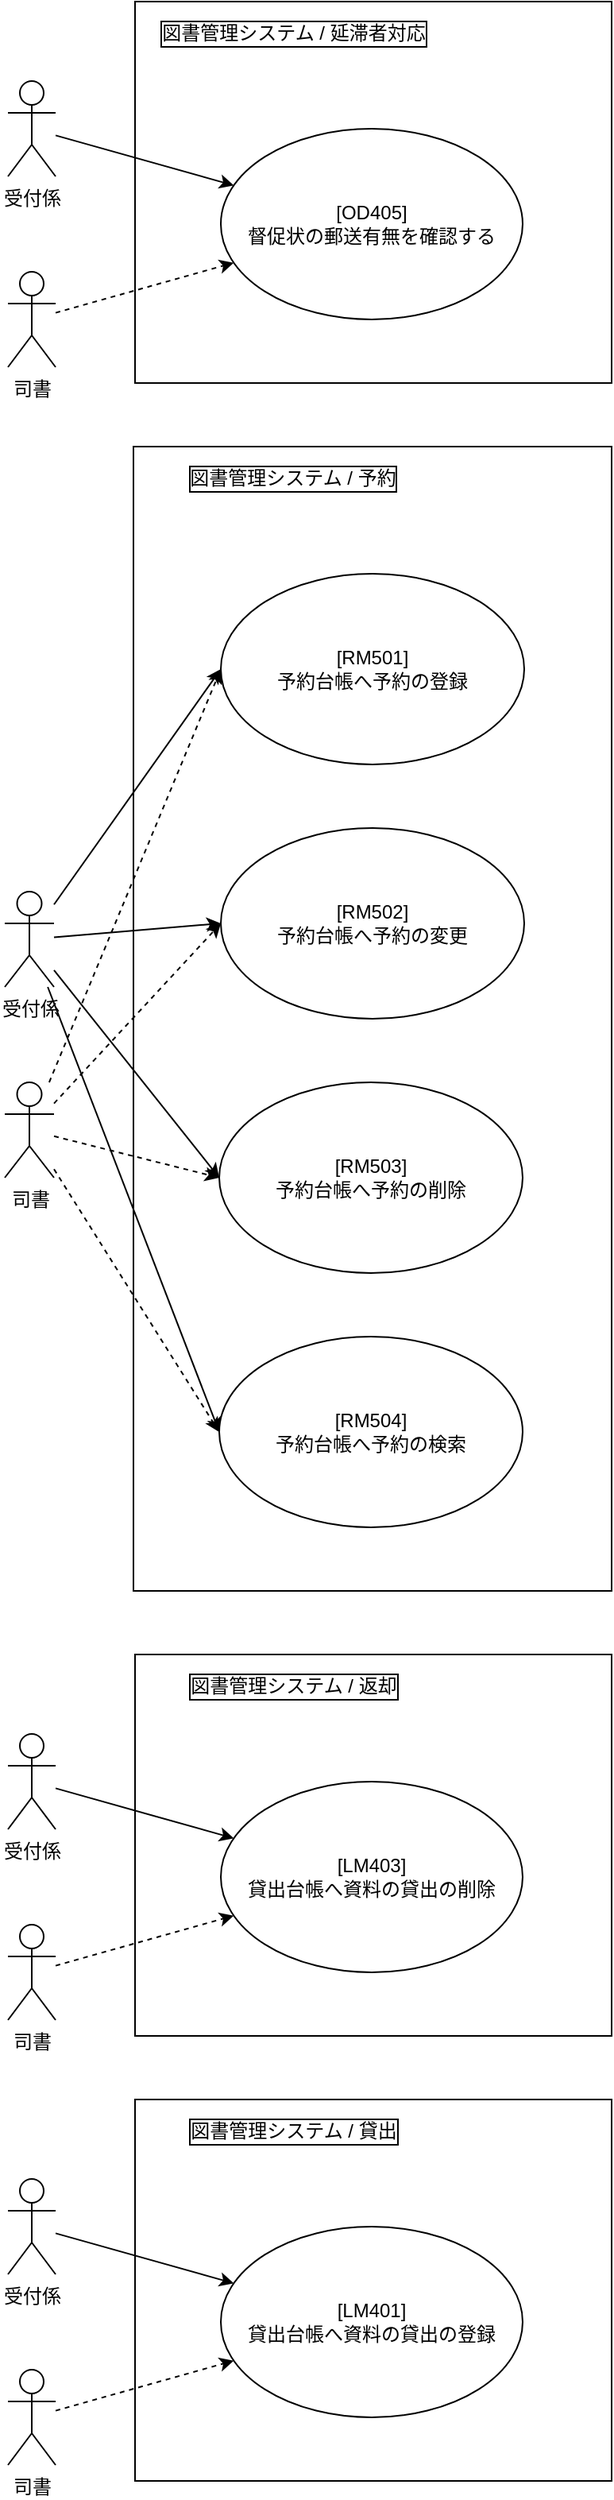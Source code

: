 <mxfile version="18.0.6" type="device"><diagram id="ZVQ6NfszrfMOxfFEIooL" name="ページ1"><mxGraphModel dx="1422" dy="762" grid="1" gridSize="10" guides="1" tooltips="1" connect="1" arrows="1" fold="1" page="1" pageScale="1" pageWidth="827" pageHeight="1169" math="0" shadow="0"><root><mxCell id="0"/><mxCell id="1" parent="0"/><mxCell id="-8oBQo9S-jJex8Zp89_5-1" value="" style="rounded=0;whiteSpace=wrap;html=1;fillColor=none;labelPosition=center;verticalLabelPosition=top;align=center;verticalAlign=bottom;" vertex="1" parent="1"><mxGeometry x="121" y="40" width="300" height="240" as="geometry"/></mxCell><mxCell id="-8oBQo9S-jJex8Zp89_5-7" style="rounded=0;orthogonalLoop=1;jettySize=auto;html=1;" edge="1" parent="1" source="-8oBQo9S-jJex8Zp89_5-2" target="-8oBQo9S-jJex8Zp89_5-6"><mxGeometry relative="1" as="geometry"/></mxCell><mxCell id="-8oBQo9S-jJex8Zp89_5-2" value="受付係" style="shape=umlActor;verticalLabelPosition=bottom;verticalAlign=top;html=1;outlineConnect=0;fillColor=none;" vertex="1" parent="1"><mxGeometry x="41" y="90" width="30" height="60" as="geometry"/></mxCell><mxCell id="-8oBQo9S-jJex8Zp89_5-8" style="edgeStyle=none;rounded=0;orthogonalLoop=1;jettySize=auto;html=1;dashed=1;" edge="1" parent="1" source="-8oBQo9S-jJex8Zp89_5-3" target="-8oBQo9S-jJex8Zp89_5-6"><mxGeometry relative="1" as="geometry"/></mxCell><mxCell id="-8oBQo9S-jJex8Zp89_5-3" value="司書" style="shape=umlActor;verticalLabelPosition=bottom;verticalAlign=top;html=1;outlineConnect=0;fillColor=none;" vertex="1" parent="1"><mxGeometry x="41" y="210" width="30" height="60" as="geometry"/></mxCell><mxCell id="-8oBQo9S-jJex8Zp89_5-5" value="図書管理システム / 延滞者対応" style="text;html=1;strokeColor=none;fillColor=none;align=center;verticalAlign=middle;whiteSpace=wrap;rounded=0;labelBorderColor=default;" vertex="1" parent="1"><mxGeometry x="121" y="40" width="200" height="40" as="geometry"/></mxCell><mxCell id="-8oBQo9S-jJex8Zp89_5-6" value="[OD405]&lt;br&gt;督促状の郵送有無を確認する" style="ellipse;whiteSpace=wrap;html=1;labelBorderColor=none;fillColor=none;" vertex="1" parent="1"><mxGeometry x="175" y="120" width="190" height="120" as="geometry"/></mxCell><mxCell id="-8oBQo9S-jJex8Zp89_5-9" value="" style="rounded=0;whiteSpace=wrap;html=1;fillColor=none;labelPosition=center;verticalLabelPosition=top;align=center;verticalAlign=bottom;" vertex="1" parent="1"><mxGeometry x="120" y="320" width="301" height="720" as="geometry"/></mxCell><mxCell id="-8oBQo9S-jJex8Zp89_5-10" style="rounded=0;orthogonalLoop=1;jettySize=auto;html=1;entryX=0;entryY=0.5;entryDx=0;entryDy=0;" edge="1" parent="1" source="-8oBQo9S-jJex8Zp89_5-11" target="-8oBQo9S-jJex8Zp89_5-15"><mxGeometry relative="1" as="geometry"/></mxCell><mxCell id="-8oBQo9S-jJex8Zp89_5-19" style="edgeStyle=none;rounded=0;orthogonalLoop=1;jettySize=auto;html=1;entryX=0;entryY=0.5;entryDx=0;entryDy=0;" edge="1" parent="1" source="-8oBQo9S-jJex8Zp89_5-11" target="-8oBQo9S-jJex8Zp89_5-16"><mxGeometry relative="1" as="geometry"/></mxCell><mxCell id="-8oBQo9S-jJex8Zp89_5-20" style="edgeStyle=none;rounded=0;orthogonalLoop=1;jettySize=auto;html=1;entryX=0;entryY=0.5;entryDx=0;entryDy=0;" edge="1" parent="1" source="-8oBQo9S-jJex8Zp89_5-11" target="-8oBQo9S-jJex8Zp89_5-17"><mxGeometry relative="1" as="geometry"/></mxCell><mxCell id="-8oBQo9S-jJex8Zp89_5-21" style="edgeStyle=none;rounded=0;orthogonalLoop=1;jettySize=auto;html=1;entryX=0;entryY=0.5;entryDx=0;entryDy=0;" edge="1" parent="1" source="-8oBQo9S-jJex8Zp89_5-11" target="-8oBQo9S-jJex8Zp89_5-18"><mxGeometry relative="1" as="geometry"/></mxCell><mxCell id="-8oBQo9S-jJex8Zp89_5-11" value="受付係" style="shape=umlActor;verticalLabelPosition=bottom;verticalAlign=top;html=1;outlineConnect=0;fillColor=none;" vertex="1" parent="1"><mxGeometry x="39" y="600" width="31" height="60" as="geometry"/></mxCell><mxCell id="-8oBQo9S-jJex8Zp89_5-12" style="edgeStyle=none;rounded=0;orthogonalLoop=1;jettySize=auto;html=1;entryX=0;entryY=0.5;entryDx=0;entryDy=0;dashed=1;" edge="1" parent="1" source="-8oBQo9S-jJex8Zp89_5-13" target="-8oBQo9S-jJex8Zp89_5-15"><mxGeometry relative="1" as="geometry"/></mxCell><mxCell id="-8oBQo9S-jJex8Zp89_5-22" style="edgeStyle=none;rounded=0;orthogonalLoop=1;jettySize=auto;html=1;entryX=0;entryY=0.5;entryDx=0;entryDy=0;dashed=1;" edge="1" parent="1" source="-8oBQo9S-jJex8Zp89_5-13" target="-8oBQo9S-jJex8Zp89_5-16"><mxGeometry relative="1" as="geometry"><mxPoint x="180" y="620" as="targetPoint"/></mxGeometry></mxCell><mxCell id="-8oBQo9S-jJex8Zp89_5-23" style="edgeStyle=none;rounded=0;orthogonalLoop=1;jettySize=auto;html=1;entryX=0;entryY=0.5;entryDx=0;entryDy=0;dashed=1;" edge="1" parent="1" source="-8oBQo9S-jJex8Zp89_5-13" target="-8oBQo9S-jJex8Zp89_5-17"><mxGeometry relative="1" as="geometry"/></mxCell><mxCell id="-8oBQo9S-jJex8Zp89_5-24" style="edgeStyle=none;rounded=0;orthogonalLoop=1;jettySize=auto;html=1;entryX=0;entryY=0.5;entryDx=0;entryDy=0;dashed=1;" edge="1" parent="1" source="-8oBQo9S-jJex8Zp89_5-13" target="-8oBQo9S-jJex8Zp89_5-18"><mxGeometry relative="1" as="geometry"/></mxCell><mxCell id="-8oBQo9S-jJex8Zp89_5-13" value="司書" style="shape=umlActor;verticalLabelPosition=bottom;verticalAlign=top;html=1;outlineConnect=0;fillColor=none;" vertex="1" parent="1"><mxGeometry x="39" y="720" width="31" height="60" as="geometry"/></mxCell><mxCell id="-8oBQo9S-jJex8Zp89_5-14" value="図書管理システム / 予約" style="text;html=1;strokeColor=none;fillColor=none;align=center;verticalAlign=middle;whiteSpace=wrap;rounded=0;labelBorderColor=default;" vertex="1" parent="1"><mxGeometry x="120" y="320" width="201" height="40" as="geometry"/></mxCell><mxCell id="-8oBQo9S-jJex8Zp89_5-15" value="[RM501]&lt;br&gt;予約台帳へ予約の登録" style="ellipse;whiteSpace=wrap;html=1;labelBorderColor=none;fillColor=none;" vertex="1" parent="1"><mxGeometry x="175" y="400" width="191" height="120" as="geometry"/></mxCell><mxCell id="-8oBQo9S-jJex8Zp89_5-16" value="[RM502]&lt;br&gt;予約台帳へ予約の変更" style="ellipse;whiteSpace=wrap;html=1;labelBorderColor=none;fillColor=none;" vertex="1" parent="1"><mxGeometry x="175" y="560" width="191" height="120" as="geometry"/></mxCell><mxCell id="-8oBQo9S-jJex8Zp89_5-17" value="[RM503]&lt;br&gt;予約台帳へ予約の削除" style="ellipse;whiteSpace=wrap;html=1;labelBorderColor=none;fillColor=none;" vertex="1" parent="1"><mxGeometry x="174" y="720" width="191" height="120" as="geometry"/></mxCell><mxCell id="-8oBQo9S-jJex8Zp89_5-18" value="[RM504]&lt;br&gt;予約台帳へ予約の検索" style="ellipse;whiteSpace=wrap;html=1;labelBorderColor=none;fillColor=none;" vertex="1" parent="1"><mxGeometry x="174" y="880" width="191" height="120" as="geometry"/></mxCell><mxCell id="-8oBQo9S-jJex8Zp89_5-33" value="" style="rounded=0;whiteSpace=wrap;html=1;fillColor=none;labelPosition=center;verticalLabelPosition=top;align=center;verticalAlign=bottom;" vertex="1" parent="1"><mxGeometry x="121" y="1080" width="300" height="240" as="geometry"/></mxCell><mxCell id="-8oBQo9S-jJex8Zp89_5-34" style="rounded=0;orthogonalLoop=1;jettySize=auto;html=1;" edge="1" parent="1" source="-8oBQo9S-jJex8Zp89_5-35" target="-8oBQo9S-jJex8Zp89_5-39"><mxGeometry relative="1" as="geometry"/></mxCell><mxCell id="-8oBQo9S-jJex8Zp89_5-35" value="受付係" style="shape=umlActor;verticalLabelPosition=bottom;verticalAlign=top;html=1;outlineConnect=0;fillColor=none;" vertex="1" parent="1"><mxGeometry x="41" y="1130" width="30" height="60" as="geometry"/></mxCell><mxCell id="-8oBQo9S-jJex8Zp89_5-36" style="edgeStyle=none;rounded=0;orthogonalLoop=1;jettySize=auto;html=1;dashed=1;" edge="1" parent="1" source="-8oBQo9S-jJex8Zp89_5-37" target="-8oBQo9S-jJex8Zp89_5-39"><mxGeometry relative="1" as="geometry"/></mxCell><mxCell id="-8oBQo9S-jJex8Zp89_5-37" value="司書" style="shape=umlActor;verticalLabelPosition=bottom;verticalAlign=top;html=1;outlineConnect=0;fillColor=none;" vertex="1" parent="1"><mxGeometry x="41" y="1250" width="30" height="60" as="geometry"/></mxCell><mxCell id="-8oBQo9S-jJex8Zp89_5-38" value="図書管理システム / 返却" style="text;html=1;strokeColor=none;fillColor=none;align=center;verticalAlign=middle;whiteSpace=wrap;rounded=0;labelBorderColor=default;" vertex="1" parent="1"><mxGeometry x="121" y="1080" width="200" height="40" as="geometry"/></mxCell><mxCell id="-8oBQo9S-jJex8Zp89_5-39" value="[LM403]&lt;br&gt;貸出台帳へ資料の貸出の削除" style="ellipse;whiteSpace=wrap;html=1;labelBorderColor=none;fillColor=none;" vertex="1" parent="1"><mxGeometry x="175" y="1160" width="190" height="120" as="geometry"/></mxCell><mxCell id="-8oBQo9S-jJex8Zp89_5-40" value="" style="rounded=0;whiteSpace=wrap;html=1;fillColor=none;labelPosition=center;verticalLabelPosition=top;align=center;verticalAlign=bottom;" vertex="1" parent="1"><mxGeometry x="121" y="1360" width="300" height="240" as="geometry"/></mxCell><mxCell id="-8oBQo9S-jJex8Zp89_5-41" style="rounded=0;orthogonalLoop=1;jettySize=auto;html=1;" edge="1" parent="1" source="-8oBQo9S-jJex8Zp89_5-42" target="-8oBQo9S-jJex8Zp89_5-46"><mxGeometry relative="1" as="geometry"/></mxCell><mxCell id="-8oBQo9S-jJex8Zp89_5-42" value="受付係" style="shape=umlActor;verticalLabelPosition=bottom;verticalAlign=top;html=1;outlineConnect=0;fillColor=none;" vertex="1" parent="1"><mxGeometry x="41" y="1410" width="30" height="60" as="geometry"/></mxCell><mxCell id="-8oBQo9S-jJex8Zp89_5-43" style="edgeStyle=none;rounded=0;orthogonalLoop=1;jettySize=auto;html=1;dashed=1;" edge="1" parent="1" source="-8oBQo9S-jJex8Zp89_5-44" target="-8oBQo9S-jJex8Zp89_5-46"><mxGeometry relative="1" as="geometry"/></mxCell><mxCell id="-8oBQo9S-jJex8Zp89_5-44" value="司書" style="shape=umlActor;verticalLabelPosition=bottom;verticalAlign=top;html=1;outlineConnect=0;fillColor=none;" vertex="1" parent="1"><mxGeometry x="41" y="1530" width="30" height="60" as="geometry"/></mxCell><mxCell id="-8oBQo9S-jJex8Zp89_5-45" value="図書管理システム / 貸出" style="text;html=1;strokeColor=none;fillColor=none;align=center;verticalAlign=middle;whiteSpace=wrap;rounded=0;labelBorderColor=default;" vertex="1" parent="1"><mxGeometry x="121" y="1360" width="200" height="40" as="geometry"/></mxCell><mxCell id="-8oBQo9S-jJex8Zp89_5-46" value="[LM401]&lt;br&gt;貸出台帳へ資料の貸出の登録" style="ellipse;whiteSpace=wrap;html=1;labelBorderColor=none;fillColor=none;" vertex="1" parent="1"><mxGeometry x="175" y="1440" width="190" height="120" as="geometry"/></mxCell></root></mxGraphModel></diagram></mxfile>